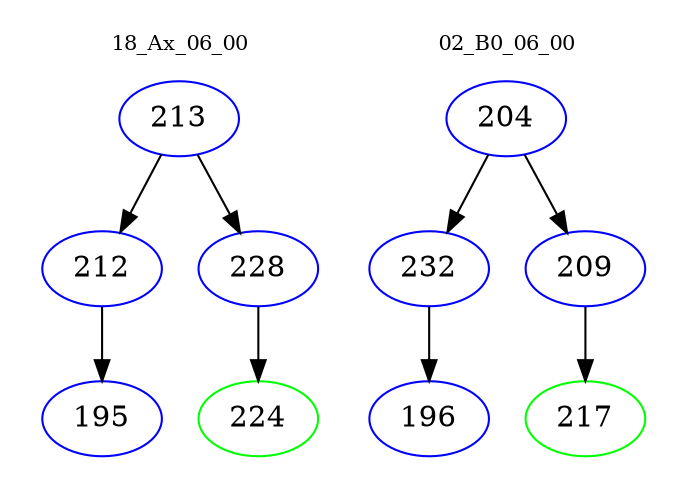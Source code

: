 digraph{
subgraph cluster_0 {
color = white
label = "18_Ax_06_00";
fontsize=10;
T0_213 [label="213", color="blue"]
T0_213 -> T0_212 [color="black"]
T0_212 [label="212", color="blue"]
T0_212 -> T0_195 [color="black"]
T0_195 [label="195", color="blue"]
T0_213 -> T0_228 [color="black"]
T0_228 [label="228", color="blue"]
T0_228 -> T0_224 [color="black"]
T0_224 [label="224", color="green"]
}
subgraph cluster_1 {
color = white
label = "02_B0_06_00";
fontsize=10;
T1_204 [label="204", color="blue"]
T1_204 -> T1_232 [color="black"]
T1_232 [label="232", color="blue"]
T1_232 -> T1_196 [color="black"]
T1_196 [label="196", color="blue"]
T1_204 -> T1_209 [color="black"]
T1_209 [label="209", color="blue"]
T1_209 -> T1_217 [color="black"]
T1_217 [label="217", color="green"]
}
}
